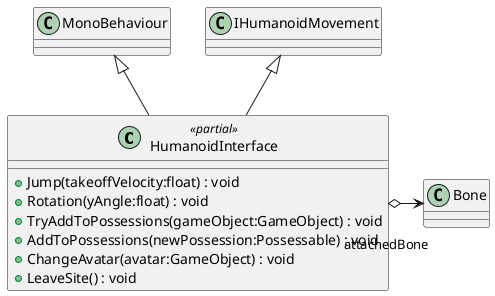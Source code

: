 @startuml
class HumanoidInterface <<partial>> {
    + Jump(takeoffVelocity:float) : void
    + Rotation(yAngle:float) : void
    + TryAddToPossessions(gameObject:GameObject) : void
    + AddToPossessions(newPossession:Possessable) : void
    + ChangeAvatar(avatar:GameObject) : void
    + LeaveSite() : void
}
MonoBehaviour <|-- HumanoidInterface
IHumanoidMovement <|-- HumanoidInterface
HumanoidInterface o-> "attachedBone" Bone
@enduml
